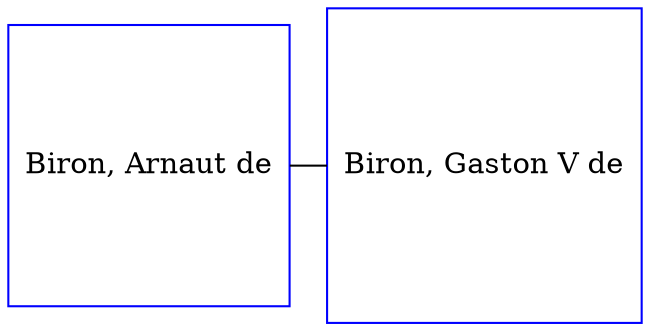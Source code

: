 digraph D {
    edge [dir=none];    node [shape=box];    "023950"   [label="Biron, Arnaut de", shape=box, regular=1, color="blue"] ;
"023949"   [label="Biron, Gaston V de", shape=box, regular=1, color="blue"] ;
{rank=same; 023950->023949};
}
